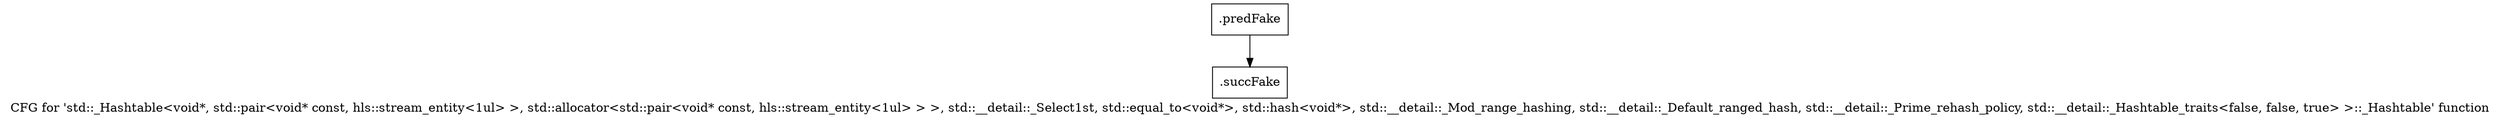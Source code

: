 digraph "CFG for 'std::_Hashtable\<void*, std::pair\<void* const, hls::stream_entity\<1ul\> \>, std::allocator\<std::pair\<void* const, hls::stream_entity\<1ul\> \> \>, std::__detail::_Select1st, std::equal_to\<void*\>, std::hash\<void*\>, std::__detail::_Mod_range_hashing, std::__detail::_Default_ranged_hash, std::__detail::_Prime_rehash_policy, std::__detail::_Hashtable_traits\<false, false, true\> \>::_Hashtable' function" {
	label="CFG for 'std::_Hashtable\<void*, std::pair\<void* const, hls::stream_entity\<1ul\> \>, std::allocator\<std::pair\<void* const, hls::stream_entity\<1ul\> \> \>, std::__detail::_Select1st, std::equal_to\<void*\>, std::hash\<void*\>, std::__detail::_Mod_range_hashing, std::__detail::_Default_ranged_hash, std::__detail::_Prime_rehash_policy, std::__detail::_Hashtable_traits\<false, false, true\> \>::_Hashtable' function";

	Node0x5226d90 [shape=record,filename="",linenumber="",label="{.predFake}"];
	Node0x5226d90 -> Node0x52d5560[ callList="" memoryops="" filename="/home/akhilkushe/Xilinx/Vitis_HLS/2021.2/tps/lnx64/gcc-6.2.0/lib/gcc/x86_64-pc-linux-gnu/6.2.0/../../../../include/c++/6.2.0/bits/hashtable.h" execusionnum="1"];
	Node0x52d5560 [shape=record,filename="/home/akhilkushe/Xilinx/Vitis_HLS/2021.2/tps/lnx64/gcc-6.2.0/lib/gcc/x86_64-pc-linux-gnu/6.2.0/../../../../include/c++/6.2.0/bits/hashtable.h",linenumber="393",label="{.succFake}"];
}
